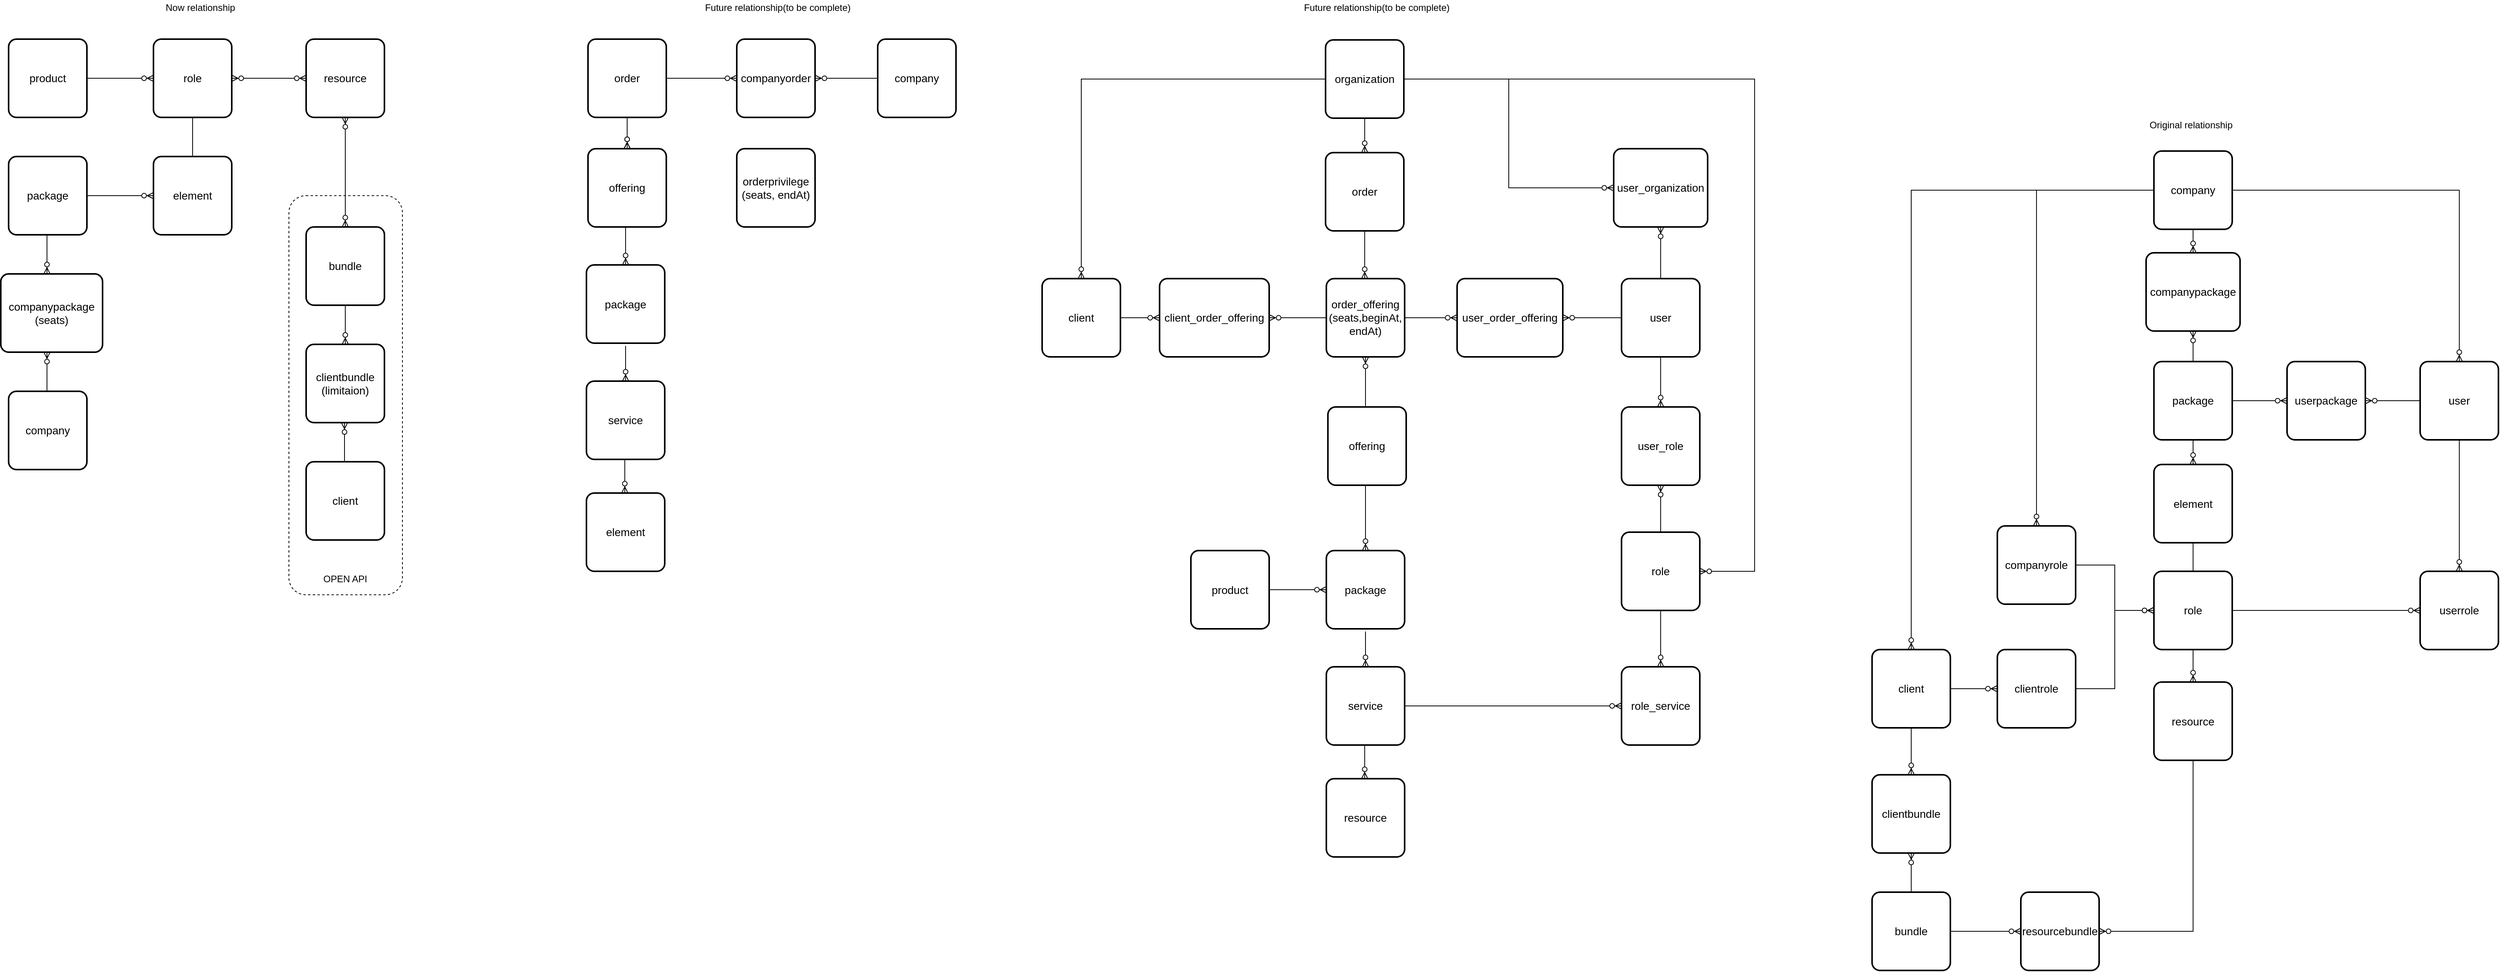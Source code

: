 <mxfile version="12.0.3" type="github" pages="1"><diagram id="8rNjCtrvhXQfWSVZfF7X" name="Page-1"><mxGraphModel dx="1422" dy="790" grid="1" gridSize="10" guides="1" tooltips="1" connect="1" arrows="1" fold="1" page="1" pageScale="1" pageWidth="850" pageHeight="1100" math="0" shadow="0"><root><mxCell id="0"/><mxCell id="1" parent="0"/><mxCell id="m2EdKk_1sG6vqFNajFpE-1" value="product" style="strokeWidth=2;rounded=1;arcSize=10;whiteSpace=wrap;html=1;align=center;fontSize=14;" parent="1" vertex="1"><mxGeometry x="240" y="130" width="100" height="100" as="geometry"/></mxCell><mxCell id="m2EdKk_1sG6vqFNajFpE-2" value="role" style="strokeWidth=2;rounded=1;arcSize=10;whiteSpace=wrap;html=1;align=center;fontSize=14;" parent="1" vertex="1"><mxGeometry x="425" y="130" width="100" height="100" as="geometry"/></mxCell><mxCell id="m2EdKk_1sG6vqFNajFpE-3" value="resource" style="strokeWidth=2;rounded=1;arcSize=10;whiteSpace=wrap;html=1;align=center;fontSize=14;" parent="1" vertex="1"><mxGeometry x="620" y="130" width="100" height="100" as="geometry"/></mxCell><mxCell id="m2EdKk_1sG6vqFNajFpE-4" value="package" style="strokeWidth=2;rounded=1;arcSize=10;whiteSpace=wrap;html=1;align=center;fontSize=14;" parent="1" vertex="1"><mxGeometry x="240" y="280" width="100" height="100" as="geometry"/></mxCell><mxCell id="m2EdKk_1sG6vqFNajFpE-5" value="element" style="strokeWidth=2;rounded=1;arcSize=10;whiteSpace=wrap;html=1;align=center;fontSize=14;" parent="1" vertex="1"><mxGeometry x="425" y="280" width="100" height="100" as="geometry"/></mxCell><mxCell id="m2EdKk_1sG6vqFNajFpE-7" value="" style="edgeStyle=entityRelationEdgeStyle;fontSize=12;html=1;endArrow=ERzeroToMany;endFill=1;exitX=1;exitY=0.5;exitDx=0;exitDy=0;entryX=0;entryY=0.5;entryDx=0;entryDy=0;" parent="1" source="m2EdKk_1sG6vqFNajFpE-1" target="m2EdKk_1sG6vqFNajFpE-2" edge="1"><mxGeometry width="100" height="100" relative="1" as="geometry"><mxPoint x="350" y="320" as="sourcePoint"/><mxPoint x="450" y="220" as="targetPoint"/></mxGeometry></mxCell><mxCell id="m2EdKk_1sG6vqFNajFpE-9" value="" style="edgeStyle=entityRelationEdgeStyle;fontSize=12;html=1;endArrow=ERzeroToMany;endFill=1;startArrow=ERzeroToMany;entryX=0;entryY=0.5;entryDx=0;entryDy=0;exitX=1;exitY=0.5;exitDx=0;exitDy=0;" parent="1" source="m2EdKk_1sG6vqFNajFpE-2" target="m2EdKk_1sG6vqFNajFpE-3" edge="1"><mxGeometry width="100" height="100" relative="1" as="geometry"><mxPoint x="500" y="250" as="sourcePoint"/><mxPoint x="600" y="150" as="targetPoint"/></mxGeometry></mxCell><mxCell id="m2EdKk_1sG6vqFNajFpE-11" value="" style="endArrow=none;html=1;entryX=0.5;entryY=1;entryDx=0;entryDy=0;exitX=0.5;exitY=0;exitDx=0;exitDy=0;" parent="1" source="m2EdKk_1sG6vqFNajFpE-5" target="m2EdKk_1sG6vqFNajFpE-2" edge="1"><mxGeometry width="50" height="50" relative="1" as="geometry"><mxPoint x="510" y="590" as="sourcePoint"/><mxPoint x="560" y="540" as="targetPoint"/></mxGeometry></mxCell><mxCell id="m2EdKk_1sG6vqFNajFpE-12" value="" style="edgeStyle=entityRelationEdgeStyle;fontSize=12;html=1;endArrow=ERzeroToMany;endFill=1;entryX=0;entryY=0.5;entryDx=0;entryDy=0;" parent="1" source="m2EdKk_1sG6vqFNajFpE-4" target="m2EdKk_1sG6vqFNajFpE-5" edge="1"><mxGeometry width="100" height="100" relative="1" as="geometry"><mxPoint x="240" y="500" as="sourcePoint"/><mxPoint x="340" y="400" as="targetPoint"/></mxGeometry></mxCell><mxCell id="m2EdKk_1sG6vqFNajFpE-13" value="bundle" style="strokeWidth=2;rounded=1;arcSize=10;whiteSpace=wrap;html=1;align=center;fontSize=14;" parent="1" vertex="1"><mxGeometry x="620" y="370" width="100" height="100" as="geometry"/></mxCell><mxCell id="m2EdKk_1sG6vqFNajFpE-15" value="clientbundle&lt;br&gt;(limitaion)" style="strokeWidth=2;rounded=1;arcSize=10;whiteSpace=wrap;html=1;align=center;fontSize=14;" parent="1" vertex="1"><mxGeometry x="620" y="520" width="100" height="100" as="geometry"/></mxCell><mxCell id="m2EdKk_1sG6vqFNajFpE-17" value="" style="endArrow=ERzeroToMany;startArrow=ERzeroToMany;endFill=1;startFill=1;html=1;strokeColor=#000000;exitX=0.5;exitY=1;exitDx=0;exitDy=0;entryX=0.5;entryY=0;entryDx=0;entryDy=0;" parent="1" source="m2EdKk_1sG6vqFNajFpE-3" target="m2EdKk_1sG6vqFNajFpE-13" edge="1"><mxGeometry width="160" relative="1" as="geometry"><mxPoint x="730" y="230" as="sourcePoint"/><mxPoint x="780" y="300" as="targetPoint"/></mxGeometry></mxCell><mxCell id="m2EdKk_1sG6vqFNajFpE-18" value="" style="endArrow=ERzeroToMany;startArrow=none;endFill=1;startFill=0;html=1;strokeColor=#000000;exitX=0.5;exitY=1;exitDx=0;exitDy=0;entryX=0.5;entryY=0;entryDx=0;entryDy=0;" parent="1" edge="1"><mxGeometry width="160" relative="1" as="geometry"><mxPoint x="670" y="470" as="sourcePoint"/><mxPoint x="670" y="520" as="targetPoint"/></mxGeometry></mxCell><mxCell id="m2EdKk_1sG6vqFNajFpE-19" value="client" style="strokeWidth=2;rounded=1;arcSize=10;whiteSpace=wrap;html=1;align=center;fontSize=14;" parent="1" vertex="1"><mxGeometry x="620" y="670" width="100" height="100" as="geometry"/></mxCell><mxCell id="m2EdKk_1sG6vqFNajFpE-21" value="" style="endArrow=none;startArrow=ERzeroToMany;endFill=0;startFill=1;html=1;strokeColor=#000000;exitX=0.5;exitY=1;exitDx=0;exitDy=0;entryX=0.5;entryY=0;entryDx=0;entryDy=0;" parent="1" edge="1"><mxGeometry width="160" relative="1" as="geometry"><mxPoint x="669" y="620" as="sourcePoint"/><mxPoint x="669" y="670" as="targetPoint"/></mxGeometry></mxCell><mxCell id="m2EdKk_1sG6vqFNajFpE-22" value="company&lt;br&gt;" style="strokeWidth=2;rounded=1;arcSize=10;whiteSpace=wrap;html=1;align=center;fontSize=14;" parent="1" vertex="1"><mxGeometry x="240" y="580" width="100" height="100" as="geometry"/></mxCell><mxCell id="m2EdKk_1sG6vqFNajFpE-23" value="companypackage&lt;br&gt;(seats)" style="strokeWidth=2;rounded=1;arcSize=10;whiteSpace=wrap;html=1;align=center;fontSize=14;" parent="1" vertex="1"><mxGeometry x="230" y="430" width="130" height="100" as="geometry"/></mxCell><mxCell id="m2EdKk_1sG6vqFNajFpE-27" value="" style="endArrow=ERzeroToMany;startArrow=none;endFill=1;startFill=0;html=1;strokeColor=#000000;exitX=0.5;exitY=1;exitDx=0;exitDy=0;entryX=0.5;entryY=0;entryDx=0;entryDy=0;" parent="1" edge="1"><mxGeometry width="160" relative="1" as="geometry"><mxPoint x="289" y="380" as="sourcePoint"/><mxPoint x="289" y="430" as="targetPoint"/></mxGeometry></mxCell><mxCell id="m2EdKk_1sG6vqFNajFpE-28" value="" style="endArrow=none;startArrow=ERzeroToMany;endFill=0;startFill=1;html=1;strokeColor=#000000;exitX=0.5;exitY=1;exitDx=0;exitDy=0;entryX=0.5;entryY=0;entryDx=0;entryDy=0;" parent="1" edge="1"><mxGeometry width="160" relative="1" as="geometry"><mxPoint x="289" y="530" as="sourcePoint"/><mxPoint x="289" y="580" as="targetPoint"/></mxGeometry></mxCell><mxCell id="m2EdKk_1sG6vqFNajFpE-29" value="" style="rounded=1;whiteSpace=wrap;html=1;dashed=1;fillColor=none;" parent="1" vertex="1"><mxGeometry x="598" y="330" width="145" height="510" as="geometry"/></mxCell><mxCell id="m2EdKk_1sG6vqFNajFpE-30" value="OPEN API" style="text;html=1;strokeColor=none;fillColor=none;align=center;verticalAlign=middle;whiteSpace=wrap;rounded=0;dashed=1;" parent="1" vertex="1"><mxGeometry x="630" y="810" width="80" height="20" as="geometry"/></mxCell><mxCell id="m2EdKk_1sG6vqFNajFpE-31" value="order" style="strokeWidth=2;rounded=1;arcSize=10;whiteSpace=wrap;html=1;align=center;fontSize=14;fillColor=none;" parent="1" vertex="1"><mxGeometry x="980" y="130" width="100" height="100" as="geometry"/></mxCell><mxCell id="m2EdKk_1sG6vqFNajFpE-39" value="" style="edgeStyle=orthogonalEdgeStyle;rounded=1;orthogonalLoop=1;jettySize=auto;html=1;startArrow=ERzeroToMany;startFill=1;endArrow=none;endFill=0;targetPerimeterSpacing=0;strokeColor=#000000;" parent="1" source="m2EdKk_1sG6vqFNajFpE-32" target="m2EdKk_1sG6vqFNajFpE-31" edge="1"><mxGeometry relative="1" as="geometry"/></mxCell><mxCell id="m2EdKk_1sG6vqFNajFpE-32" value="offering" style="strokeWidth=2;rounded=1;arcSize=10;whiteSpace=wrap;html=1;align=center;fontSize=14;fillColor=none;" parent="1" vertex="1"><mxGeometry x="980" y="270" width="100" height="100" as="geometry"/></mxCell><mxCell id="m2EdKk_1sG6vqFNajFpE-33" value="package" style="strokeWidth=2;rounded=1;arcSize=10;whiteSpace=wrap;html=1;align=center;fontSize=14;fillColor=none;" parent="1" vertex="1"><mxGeometry x="978" y="418.5" width="100" height="100" as="geometry"/></mxCell><mxCell id="m2EdKk_1sG6vqFNajFpE-34" value="service" style="strokeWidth=2;rounded=1;arcSize=10;whiteSpace=wrap;html=1;align=center;fontSize=14;fillColor=none;" parent="1" vertex="1"><mxGeometry x="978" y="567" width="100" height="100" as="geometry"/></mxCell><mxCell id="m2EdKk_1sG6vqFNajFpE-35" value="element" style="strokeWidth=2;rounded=1;arcSize=10;whiteSpace=wrap;html=1;align=center;fontSize=14;fillColor=none;" parent="1" vertex="1"><mxGeometry x="978" y="710" width="100" height="100" as="geometry"/></mxCell><mxCell id="m2EdKk_1sG6vqFNajFpE-38" value="" style="endArrow=ERzeroToMany;startArrow=none;endFill=1;startFill=0;html=1;strokeColor=#000000;exitX=0.5;exitY=1;exitDx=0;exitDy=0;" parent="1" edge="1"><mxGeometry width="160" relative="1" as="geometry"><mxPoint x="1030" y="230" as="sourcePoint"/><mxPoint x="1030" y="270" as="targetPoint"/></mxGeometry></mxCell><mxCell id="m2EdKk_1sG6vqFNajFpE-42" value="" style="endArrow=ERzeroToMany;startArrow=none;endFill=1;startFill=0;html=1;strokeColor=#000000;entryX=0.5;entryY=0;entryDx=0;entryDy=0;" parent="1" target="m2EdKk_1sG6vqFNajFpE-34" edge="1"><mxGeometry width="160" relative="1" as="geometry"><mxPoint x="1028" y="522" as="sourcePoint"/><mxPoint x="1027" y="562" as="targetPoint"/></mxGeometry></mxCell><mxCell id="m2EdKk_1sG6vqFNajFpE-43" value="" style="endArrow=ERzeroToMany;startArrow=none;endFill=1;startFill=0;html=1;strokeColor=#000000;exitX=0.5;exitY=1;exitDx=0;exitDy=0;" parent="1" edge="1"><mxGeometry width="160" relative="1" as="geometry"><mxPoint x="1027" y="667" as="sourcePoint"/><mxPoint x="1027" y="710" as="targetPoint"/></mxGeometry></mxCell><mxCell id="m2EdKk_1sG6vqFNajFpE-45" value="" style="endArrow=ERzeroToMany;startArrow=none;endFill=1;startFill=0;html=1;strokeColor=#000000;entryX=0.5;entryY=0;entryDx=0;entryDy=0;" parent="1" target="m2EdKk_1sG6vqFNajFpE-33" edge="1"><mxGeometry width="160" relative="1" as="geometry"><mxPoint x="1028" y="370" as="sourcePoint"/><mxPoint x="1028" y="413" as="targetPoint"/></mxGeometry></mxCell><mxCell id="m2EdKk_1sG6vqFNajFpE-48" value="companyorder" style="strokeWidth=2;rounded=1;arcSize=10;whiteSpace=wrap;html=1;align=center;fontSize=14;fillColor=none;" parent="1" vertex="1"><mxGeometry x="1170" y="130" width="100" height="100" as="geometry"/></mxCell><mxCell id="m2EdKk_1sG6vqFNajFpE-49" value="company" style="strokeWidth=2;rounded=1;arcSize=10;whiteSpace=wrap;html=1;align=center;fontSize=14;fillColor=none;" parent="1" vertex="1"><mxGeometry x="1350" y="130" width="100" height="100" as="geometry"/></mxCell><mxCell id="m2EdKk_1sG6vqFNajFpE-50" value="" style="endArrow=ERzeroToMany;startArrow=none;endFill=1;startFill=0;html=1;strokeColor=#000000;exitX=1;exitY=0.5;exitDx=0;exitDy=0;entryX=0;entryY=0.5;entryDx=0;entryDy=0;" parent="1" source="m2EdKk_1sG6vqFNajFpE-31" target="m2EdKk_1sG6vqFNajFpE-48" edge="1"><mxGeometry width="160" relative="1" as="geometry"><mxPoint x="1341" y="320" as="sourcePoint"/><mxPoint x="1110" y="492" as="targetPoint"/></mxGeometry></mxCell><mxCell id="m2EdKk_1sG6vqFNajFpE-51" value="" style="endArrow=ERzeroToMany;startArrow=none;endFill=1;startFill=0;html=1;strokeColor=#000000;exitX=0;exitY=0.5;exitDx=0;exitDy=0;entryX=1;entryY=0.5;entryDx=0;entryDy=0;" parent="1" source="m2EdKk_1sG6vqFNajFpE-49" target="m2EdKk_1sG6vqFNajFpE-48" edge="1"><mxGeometry width="160" relative="1" as="geometry"><mxPoint x="1290" y="459.5" as="sourcePoint"/><mxPoint x="1380" y="459.5" as="targetPoint"/></mxGeometry></mxCell><mxCell id="m2EdKk_1sG6vqFNajFpE-52" value="Now relationship" style="text;html=1;strokeColor=none;fillColor=none;align=center;verticalAlign=middle;whiteSpace=wrap;rounded=0;" parent="1" vertex="1"><mxGeometry x="420" y="80" width="130" height="20" as="geometry"/></mxCell><mxCell id="m2EdKk_1sG6vqFNajFpE-53" value="Future relationship(to be complete)" style="text;html=1;strokeColor=none;fillColor=none;align=center;verticalAlign=middle;whiteSpace=wrap;rounded=0;" parent="1" vertex="1"><mxGeometry x="1105" y="80" width="235" height="20" as="geometry"/></mxCell><mxCell id="nTx4LBWtkfxXUajb-I4Q-1" value="order" style="strokeWidth=2;rounded=1;arcSize=10;whiteSpace=wrap;html=1;align=center;fontSize=14;fillColor=none;" vertex="1" parent="1"><mxGeometry x="1922" y="275" width="100" height="100" as="geometry"/></mxCell><mxCell id="nTx4LBWtkfxXUajb-I4Q-2" value="" style="edgeStyle=orthogonalEdgeStyle;rounded=1;orthogonalLoop=1;jettySize=auto;html=1;startArrow=ERzeroToMany;startFill=1;endArrow=none;endFill=0;targetPerimeterSpacing=0;strokeColor=#000000;" edge="1" parent="1"><mxGeometry relative="1" as="geometry"><mxPoint x="1972" y="436" as="sourcePoint"/><mxPoint x="1972" y="376" as="targetPoint"/></mxGeometry></mxCell><mxCell id="nTx4LBWtkfxXUajb-I4Q-3" value="offering" style="strokeWidth=2;rounded=1;arcSize=10;whiteSpace=wrap;html=1;align=center;fontSize=14;fillColor=none;" vertex="1" parent="1"><mxGeometry x="1925" y="600" width="100" height="100" as="geometry"/></mxCell><mxCell id="nTx4LBWtkfxXUajb-I4Q-4" value="package" style="strokeWidth=2;rounded=1;arcSize=10;whiteSpace=wrap;html=1;align=center;fontSize=14;fillColor=none;" vertex="1" parent="1"><mxGeometry x="1923" y="783.5" width="100" height="100" as="geometry"/></mxCell><mxCell id="nTx4LBWtkfxXUajb-I4Q-98" style="edgeStyle=orthogonalEdgeStyle;rounded=0;orthogonalLoop=1;jettySize=auto;html=1;exitX=1;exitY=0.5;exitDx=0;exitDy=0;entryX=0;entryY=0.5;entryDx=0;entryDy=0;startArrow=none;startFill=0;endArrow=ERzeroToMany;endFill=1;" edge="1" parent="1" source="nTx4LBWtkfxXUajb-I4Q-5" target="nTx4LBWtkfxXUajb-I4Q-95"><mxGeometry relative="1" as="geometry"/></mxCell><mxCell id="nTx4LBWtkfxXUajb-I4Q-5" value="service" style="strokeWidth=2;rounded=1;arcSize=10;whiteSpace=wrap;html=1;align=center;fontSize=14;fillColor=none;" vertex="1" parent="1"><mxGeometry x="1923" y="932" width="100" height="100" as="geometry"/></mxCell><mxCell id="nTx4LBWtkfxXUajb-I4Q-6" value="resource" style="strokeWidth=2;rounded=1;arcSize=10;whiteSpace=wrap;html=1;align=center;fontSize=14;fillColor=none;" vertex="1" parent="1"><mxGeometry x="1923" y="1075" width="100" height="100" as="geometry"/></mxCell><mxCell id="nTx4LBWtkfxXUajb-I4Q-8" value="" style="endArrow=ERzeroToMany;startArrow=none;endFill=1;startFill=0;html=1;strokeColor=#000000;entryX=0.5;entryY=0;entryDx=0;entryDy=0;" edge="1" parent="1" target="nTx4LBWtkfxXUajb-I4Q-5"><mxGeometry width="160" relative="1" as="geometry"><mxPoint x="1973" y="887" as="sourcePoint"/><mxPoint x="1972" y="927" as="targetPoint"/></mxGeometry></mxCell><mxCell id="nTx4LBWtkfxXUajb-I4Q-9" value="" style="endArrow=ERzeroToMany;startArrow=none;endFill=1;startFill=0;html=1;strokeColor=#000000;exitX=0.5;exitY=1;exitDx=0;exitDy=0;" edge="1" parent="1"><mxGeometry width="160" relative="1" as="geometry"><mxPoint x="1972" y="1032" as="sourcePoint"/><mxPoint x="1972" y="1075" as="targetPoint"/></mxGeometry></mxCell><mxCell id="nTx4LBWtkfxXUajb-I4Q-10" value="" style="endArrow=ERzeroToMany;startArrow=none;endFill=1;startFill=0;html=1;strokeColor=#000000;entryX=0.5;entryY=0;entryDx=0;entryDy=0;" edge="1" parent="1" target="nTx4LBWtkfxXUajb-I4Q-4"><mxGeometry width="160" relative="1" as="geometry"><mxPoint x="1973" y="700" as="sourcePoint"/><mxPoint x="1973" y="743" as="targetPoint"/></mxGeometry></mxCell><mxCell id="nTx4LBWtkfxXUajb-I4Q-12" value="organization" style="strokeWidth=2;rounded=1;arcSize=10;whiteSpace=wrap;html=1;align=center;fontSize=14;fillColor=none;" vertex="1" parent="1"><mxGeometry x="1922" y="131" width="100" height="100" as="geometry"/></mxCell><mxCell id="nTx4LBWtkfxXUajb-I4Q-15" value="Future relationship(to be complete)" style="text;html=1;strokeColor=none;fillColor=none;align=center;verticalAlign=middle;whiteSpace=wrap;rounded=0;" vertex="1" parent="1"><mxGeometry x="1870" y="80" width="235" height="20" as="geometry"/></mxCell><mxCell id="nTx4LBWtkfxXUajb-I4Q-16" value="" style="endArrow=ERzeroToMany;startArrow=none;endFill=1;startFill=0;html=1;strokeColor=#000000;exitX=0.5;exitY=1;exitDx=0;exitDy=0;entryX=0.5;entryY=0;entryDx=0;entryDy=0;" edge="1" parent="1" source="nTx4LBWtkfxXUajb-I4Q-12" target="nTx4LBWtkfxXUajb-I4Q-1"><mxGeometry width="160" relative="1" as="geometry"><mxPoint x="1970" y="210" as="sourcePoint"/><mxPoint x="1970" y="270" as="targetPoint"/></mxGeometry></mxCell><mxCell id="nTx4LBWtkfxXUajb-I4Q-17" value="order_offering&lt;br&gt;(seats,beginAt,&lt;br&gt;endAt)" style="strokeWidth=2;rounded=1;arcSize=10;whiteSpace=wrap;html=1;align=center;fontSize=14;fillColor=none;" vertex="1" parent="1"><mxGeometry x="1923" y="436" width="100" height="100" as="geometry"/></mxCell><mxCell id="nTx4LBWtkfxXUajb-I4Q-19" value="" style="endArrow=none;startArrow=ERzeroToMany;endFill=0;startFill=1;html=1;strokeColor=#000000;exitX=0.5;exitY=1;exitDx=0;exitDy=0;" edge="1" parent="1" source="nTx4LBWtkfxXUajb-I4Q-17"><mxGeometry width="160" relative="1" as="geometry"><mxPoint x="1984" y="591" as="sourcePoint"/><mxPoint x="1973" y="600" as="targetPoint"/></mxGeometry></mxCell><mxCell id="nTx4LBWtkfxXUajb-I4Q-22" value="user" style="strokeWidth=2;rounded=1;arcSize=10;whiteSpace=wrap;html=1;align=center;fontSize=14;fillColor=none;" vertex="1" parent="1"><mxGeometry x="2300" y="436" width="100" height="100" as="geometry"/></mxCell><mxCell id="nTx4LBWtkfxXUajb-I4Q-28" style="edgeStyle=orthogonalEdgeStyle;rounded=0;orthogonalLoop=1;jettySize=auto;html=1;exitX=1;exitY=0.5;exitDx=0;exitDy=0;startArrow=ERzeroToMany;startFill=1;endArrow=none;endFill=0;" edge="1" parent="1" source="nTx4LBWtkfxXUajb-I4Q-23" target="nTx4LBWtkfxXUajb-I4Q-22"><mxGeometry relative="1" as="geometry"/></mxCell><mxCell id="nTx4LBWtkfxXUajb-I4Q-23" value="user_order_offering" style="strokeWidth=2;rounded=1;arcSize=10;whiteSpace=wrap;html=1;align=center;fontSize=14;fillColor=none;" vertex="1" parent="1"><mxGeometry x="2090" y="436" width="135" height="100" as="geometry"/></mxCell><mxCell id="nTx4LBWtkfxXUajb-I4Q-27" value="" style="edgeStyle=orthogonalEdgeStyle;rounded=1;orthogonalLoop=1;jettySize=auto;html=1;startArrow=ERzeroToMany;startFill=1;endArrow=none;endFill=0;targetPerimeterSpacing=0;strokeColor=#000000;entryX=1;entryY=0.5;entryDx=0;entryDy=0;exitX=0;exitY=0.5;exitDx=0;exitDy=0;" edge="1" parent="1" source="nTx4LBWtkfxXUajb-I4Q-23" target="nTx4LBWtkfxXUajb-I4Q-17"><mxGeometry relative="1" as="geometry"><mxPoint x="2130" y="446" as="sourcePoint"/><mxPoint x="2033" y="496" as="targetPoint"/></mxGeometry></mxCell><mxCell id="nTx4LBWtkfxXUajb-I4Q-32" style="edgeStyle=orthogonalEdgeStyle;rounded=0;orthogonalLoop=1;jettySize=auto;html=1;exitX=0;exitY=0.5;exitDx=0;exitDy=0;entryX=1;entryY=0.5;entryDx=0;entryDy=0;startArrow=ERzeroToMany;startFill=1;endArrow=none;endFill=0;" edge="1" parent="1" source="nTx4LBWtkfxXUajb-I4Q-29" target="nTx4LBWtkfxXUajb-I4Q-12"><mxGeometry relative="1" as="geometry"/></mxCell><mxCell id="nTx4LBWtkfxXUajb-I4Q-33" style="edgeStyle=orthogonalEdgeStyle;rounded=0;orthogonalLoop=1;jettySize=auto;html=1;exitX=0.5;exitY=1;exitDx=0;exitDy=0;entryX=0.5;entryY=0;entryDx=0;entryDy=0;startArrow=ERzeroToMany;startFill=1;endArrow=none;endFill=0;" edge="1" parent="1" source="nTx4LBWtkfxXUajb-I4Q-29" target="nTx4LBWtkfxXUajb-I4Q-22"><mxGeometry relative="1" as="geometry"/></mxCell><mxCell id="nTx4LBWtkfxXUajb-I4Q-29" value="user_organization" style="strokeWidth=2;rounded=1;arcSize=10;whiteSpace=wrap;html=1;align=center;fontSize=14;fillColor=none;" vertex="1" parent="1"><mxGeometry x="2290" y="270" width="120" height="100" as="geometry"/></mxCell><mxCell id="nTx4LBWtkfxXUajb-I4Q-34" style="edgeStyle=orthogonalEdgeStyle;rounded=0;orthogonalLoop=1;jettySize=auto;html=1;exitX=0.5;exitY=0;exitDx=0;exitDy=0;entryX=0;entryY=0.5;entryDx=0;entryDy=0;startArrow=ERzeroToMany;startFill=1;endArrow=none;endFill=0;" edge="1" parent="1" source="nTx4LBWtkfxXUajb-I4Q-30" target="nTx4LBWtkfxXUajb-I4Q-12"><mxGeometry relative="1" as="geometry"/></mxCell><mxCell id="nTx4LBWtkfxXUajb-I4Q-30" value="client" style="strokeWidth=2;rounded=1;arcSize=10;whiteSpace=wrap;html=1;align=center;fontSize=14;fillColor=none;" vertex="1" parent="1"><mxGeometry x="1560" y="436" width="100" height="100" as="geometry"/></mxCell><mxCell id="nTx4LBWtkfxXUajb-I4Q-37" style="edgeStyle=orthogonalEdgeStyle;rounded=0;orthogonalLoop=1;jettySize=auto;html=1;exitX=0;exitY=0.5;exitDx=0;exitDy=0;entryX=1;entryY=0.5;entryDx=0;entryDy=0;startArrow=ERzeroToMany;startFill=1;endArrow=none;endFill=0;" edge="1" parent="1" source="nTx4LBWtkfxXUajb-I4Q-35" target="nTx4LBWtkfxXUajb-I4Q-30"><mxGeometry relative="1" as="geometry"/></mxCell><mxCell id="nTx4LBWtkfxXUajb-I4Q-38" style="edgeStyle=orthogonalEdgeStyle;rounded=0;orthogonalLoop=1;jettySize=auto;html=1;exitX=1;exitY=0.5;exitDx=0;exitDy=0;entryX=0;entryY=0.5;entryDx=0;entryDy=0;startArrow=ERzeroToMany;startFill=1;endArrow=none;endFill=0;" edge="1" parent="1" source="nTx4LBWtkfxXUajb-I4Q-35" target="nTx4LBWtkfxXUajb-I4Q-17"><mxGeometry relative="1" as="geometry"/></mxCell><mxCell id="nTx4LBWtkfxXUajb-I4Q-35" value="client_order_offering" style="strokeWidth=2;rounded=1;arcSize=10;whiteSpace=wrap;html=1;align=center;fontSize=14;fillColor=none;" vertex="1" parent="1"><mxGeometry x="1710" y="436" width="140" height="100" as="geometry"/></mxCell><mxCell id="nTx4LBWtkfxXUajb-I4Q-47" style="edgeStyle=orthogonalEdgeStyle;rounded=0;orthogonalLoop=1;jettySize=auto;html=1;exitX=1;exitY=0.5;exitDx=0;exitDy=0;entryX=1;entryY=0.5;entryDx=0;entryDy=0;startArrow=ERzeroToMany;startFill=1;endArrow=none;endFill=0;" edge="1" parent="1" source="nTx4LBWtkfxXUajb-I4Q-39" target="nTx4LBWtkfxXUajb-I4Q-12"><mxGeometry relative="1" as="geometry"><Array as="points"><mxPoint x="2470" y="810"/><mxPoint x="2470" y="181"/></Array></mxGeometry></mxCell><mxCell id="nTx4LBWtkfxXUajb-I4Q-99" style="edgeStyle=orthogonalEdgeStyle;rounded=0;orthogonalLoop=1;jettySize=auto;html=1;exitX=0.5;exitY=1;exitDx=0;exitDy=0;entryX=0.5;entryY=0;entryDx=0;entryDy=0;startArrow=none;startFill=0;endArrow=ERzeroToMany;endFill=1;" edge="1" parent="1" source="nTx4LBWtkfxXUajb-I4Q-39" target="nTx4LBWtkfxXUajb-I4Q-95"><mxGeometry relative="1" as="geometry"/></mxCell><mxCell id="nTx4LBWtkfxXUajb-I4Q-39" value="role" style="strokeWidth=2;rounded=1;arcSize=10;whiteSpace=wrap;html=1;align=center;fontSize=14;fillColor=none;" vertex="1" parent="1"><mxGeometry x="2300" y="760" width="100" height="100" as="geometry"/></mxCell><mxCell id="nTx4LBWtkfxXUajb-I4Q-45" style="edgeStyle=orthogonalEdgeStyle;rounded=0;orthogonalLoop=1;jettySize=auto;html=1;exitX=0.5;exitY=0;exitDx=0;exitDy=0;entryX=0.5;entryY=1;entryDx=0;entryDy=0;startArrow=ERzeroToMany;startFill=1;endArrow=none;endFill=0;" edge="1" parent="1" source="nTx4LBWtkfxXUajb-I4Q-41" target="nTx4LBWtkfxXUajb-I4Q-22"><mxGeometry relative="1" as="geometry"/></mxCell><mxCell id="nTx4LBWtkfxXUajb-I4Q-46" style="edgeStyle=orthogonalEdgeStyle;rounded=0;orthogonalLoop=1;jettySize=auto;html=1;exitX=0.5;exitY=1;exitDx=0;exitDy=0;startArrow=ERzeroToMany;startFill=1;endArrow=none;endFill=0;" edge="1" parent="1" source="nTx4LBWtkfxXUajb-I4Q-41" target="nTx4LBWtkfxXUajb-I4Q-39"><mxGeometry relative="1" as="geometry"/></mxCell><mxCell id="nTx4LBWtkfxXUajb-I4Q-41" value="user_role" style="strokeWidth=2;rounded=1;arcSize=10;whiteSpace=wrap;html=1;align=center;fontSize=14;fillColor=none;" vertex="1" parent="1"><mxGeometry x="2300" y="600" width="100" height="100" as="geometry"/></mxCell><mxCell id="nTx4LBWtkfxXUajb-I4Q-48" value="orderprivilege&lt;br&gt;(seats, endAt)" style="strokeWidth=2;rounded=1;arcSize=10;whiteSpace=wrap;html=1;align=center;fontSize=14;fillColor=none;" vertex="1" parent="1"><mxGeometry x="1170" y="270" width="100" height="100" as="geometry"/></mxCell><mxCell id="nTx4LBWtkfxXUajb-I4Q-58" style="edgeStyle=orthogonalEdgeStyle;rounded=0;orthogonalLoop=1;jettySize=auto;html=1;exitX=0.5;exitY=0;exitDx=0;exitDy=0;entryX=0.5;entryY=1;entryDx=0;entryDy=0;startArrow=ERzeroToMany;startFill=1;endArrow=none;endFill=0;" edge="1" parent="1" source="nTx4LBWtkfxXUajb-I4Q-49" target="nTx4LBWtkfxXUajb-I4Q-50"><mxGeometry relative="1" as="geometry"/></mxCell><mxCell id="nTx4LBWtkfxXUajb-I4Q-91" style="edgeStyle=orthogonalEdgeStyle;rounded=0;orthogonalLoop=1;jettySize=auto;html=1;exitX=0.5;exitY=1;exitDx=0;exitDy=0;entryX=1;entryY=0.5;entryDx=0;entryDy=0;startArrow=none;startFill=0;endArrow=ERzeroToMany;endFill=1;" edge="1" parent="1" source="nTx4LBWtkfxXUajb-I4Q-49" target="nTx4LBWtkfxXUajb-I4Q-89"><mxGeometry relative="1" as="geometry"/></mxCell><mxCell id="nTx4LBWtkfxXUajb-I4Q-49" value="resource" style="strokeWidth=2;rounded=1;arcSize=10;whiteSpace=wrap;html=1;align=center;fontSize=14;fillColor=none;" vertex="1" parent="1"><mxGeometry x="2980" y="951.5" width="100" height="100" as="geometry"/></mxCell><mxCell id="nTx4LBWtkfxXUajb-I4Q-59" style="edgeStyle=orthogonalEdgeStyle;rounded=0;orthogonalLoop=1;jettySize=auto;html=1;exitX=0.5;exitY=0;exitDx=0;exitDy=0;entryX=0.5;entryY=1;entryDx=0;entryDy=0;startArrow=none;startFill=0;endArrow=none;endFill=0;" edge="1" parent="1" source="nTx4LBWtkfxXUajb-I4Q-50" target="nTx4LBWtkfxXUajb-I4Q-53"><mxGeometry relative="1" as="geometry"/></mxCell><mxCell id="nTx4LBWtkfxXUajb-I4Q-72" style="edgeStyle=orthogonalEdgeStyle;rounded=0;orthogonalLoop=1;jettySize=auto;html=1;exitX=1;exitY=0.5;exitDx=0;exitDy=0;entryX=0;entryY=0.5;entryDx=0;entryDy=0;startArrow=none;startFill=0;endArrow=ERzeroToMany;endFill=1;" edge="1" parent="1" source="nTx4LBWtkfxXUajb-I4Q-50" target="nTx4LBWtkfxXUajb-I4Q-67"><mxGeometry relative="1" as="geometry"/></mxCell><mxCell id="nTx4LBWtkfxXUajb-I4Q-50" value="role" style="strokeWidth=2;rounded=1;arcSize=10;whiteSpace=wrap;html=1;align=center;fontSize=14;fillColor=none;" vertex="1" parent="1"><mxGeometry x="2980" y="810" width="100" height="100" as="geometry"/></mxCell><mxCell id="nTx4LBWtkfxXUajb-I4Q-61" style="edgeStyle=orthogonalEdgeStyle;rounded=0;orthogonalLoop=1;jettySize=auto;html=1;exitX=0.5;exitY=1;exitDx=0;exitDy=0;entryX=0.5;entryY=0;entryDx=0;entryDy=0;startArrow=none;startFill=0;endArrow=ERzeroToMany;endFill=1;" edge="1" parent="1" source="nTx4LBWtkfxXUajb-I4Q-51" target="nTx4LBWtkfxXUajb-I4Q-56"><mxGeometry relative="1" as="geometry"/></mxCell><mxCell id="nTx4LBWtkfxXUajb-I4Q-68" style="edgeStyle=orthogonalEdgeStyle;rounded=0;orthogonalLoop=1;jettySize=auto;html=1;exitX=1;exitY=0.5;exitDx=0;exitDy=0;entryX=0.5;entryY=0;entryDx=0;entryDy=0;startArrow=none;startFill=0;endArrow=ERzeroToMany;endFill=1;" edge="1" parent="1" source="nTx4LBWtkfxXUajb-I4Q-51" target="nTx4LBWtkfxXUajb-I4Q-63"><mxGeometry relative="1" as="geometry"/></mxCell><mxCell id="nTx4LBWtkfxXUajb-I4Q-73" style="edgeStyle=orthogonalEdgeStyle;rounded=0;orthogonalLoop=1;jettySize=auto;html=1;exitX=0;exitY=0.5;exitDx=0;exitDy=0;entryX=0.5;entryY=0;entryDx=0;entryDy=0;startArrow=none;startFill=0;endArrow=ERzeroToMany;endFill=1;" edge="1" parent="1" source="nTx4LBWtkfxXUajb-I4Q-51" target="nTx4LBWtkfxXUajb-I4Q-66"><mxGeometry relative="1" as="geometry"/></mxCell><mxCell id="nTx4LBWtkfxXUajb-I4Q-79" style="edgeStyle=orthogonalEdgeStyle;rounded=0;orthogonalLoop=1;jettySize=auto;html=1;exitX=0;exitY=0.5;exitDx=0;exitDy=0;startArrow=none;startFill=0;endArrow=ERzeroToMany;endFill=1;" edge="1" parent="1" source="nTx4LBWtkfxXUajb-I4Q-51" target="nTx4LBWtkfxXUajb-I4Q-69"><mxGeometry relative="1" as="geometry"/></mxCell><mxCell id="nTx4LBWtkfxXUajb-I4Q-51" value="company" style="strokeWidth=2;rounded=1;arcSize=10;whiteSpace=wrap;html=1;align=center;fontSize=14;fillColor=none;" vertex="1" parent="1"><mxGeometry x="2980" y="273" width="100" height="100" as="geometry"/></mxCell><mxCell id="nTx4LBWtkfxXUajb-I4Q-52" value="userpackage" style="strokeWidth=2;rounded=1;arcSize=10;whiteSpace=wrap;html=1;align=center;fontSize=14;fillColor=none;" vertex="1" parent="1"><mxGeometry x="3150" y="542" width="100" height="100" as="geometry"/></mxCell><mxCell id="nTx4LBWtkfxXUajb-I4Q-53" value="element" style="strokeWidth=2;rounded=1;arcSize=10;whiteSpace=wrap;html=1;align=center;fontSize=14;fillColor=none;" vertex="1" parent="1"><mxGeometry x="2980" y="673.5" width="100" height="100" as="geometry"/></mxCell><mxCell id="nTx4LBWtkfxXUajb-I4Q-60" style="edgeStyle=orthogonalEdgeStyle;rounded=0;orthogonalLoop=1;jettySize=auto;html=1;exitX=0.5;exitY=1;exitDx=0;exitDy=0;entryX=0.5;entryY=0;entryDx=0;entryDy=0;startArrow=none;startFill=0;endArrow=ERzeroToMany;endFill=1;" edge="1" parent="1" source="nTx4LBWtkfxXUajb-I4Q-55" target="nTx4LBWtkfxXUajb-I4Q-53"><mxGeometry relative="1" as="geometry"/></mxCell><mxCell id="nTx4LBWtkfxXUajb-I4Q-62" style="edgeStyle=orthogonalEdgeStyle;rounded=0;orthogonalLoop=1;jettySize=auto;html=1;exitX=0.5;exitY=0;exitDx=0;exitDy=0;entryX=0.5;entryY=1;entryDx=0;entryDy=0;startArrow=none;startFill=0;endArrow=ERzeroToMany;endFill=1;" edge="1" parent="1" source="nTx4LBWtkfxXUajb-I4Q-55" target="nTx4LBWtkfxXUajb-I4Q-56"><mxGeometry relative="1" as="geometry"/></mxCell><mxCell id="nTx4LBWtkfxXUajb-I4Q-64" style="edgeStyle=orthogonalEdgeStyle;rounded=0;orthogonalLoop=1;jettySize=auto;html=1;exitX=1;exitY=0.5;exitDx=0;exitDy=0;entryX=0;entryY=0.5;entryDx=0;entryDy=0;startArrow=none;startFill=0;endArrow=ERzeroToMany;endFill=1;" edge="1" parent="1" source="nTx4LBWtkfxXUajb-I4Q-55" target="nTx4LBWtkfxXUajb-I4Q-52"><mxGeometry relative="1" as="geometry"/></mxCell><mxCell id="nTx4LBWtkfxXUajb-I4Q-55" value="package" style="strokeWidth=2;rounded=1;arcSize=10;whiteSpace=wrap;html=1;align=center;fontSize=14;fillColor=none;" vertex="1" parent="1"><mxGeometry x="2980" y="542" width="100" height="100" as="geometry"/></mxCell><mxCell id="nTx4LBWtkfxXUajb-I4Q-56" value="companypackage" style="strokeWidth=2;rounded=1;arcSize=10;whiteSpace=wrap;html=1;align=center;fontSize=14;fillColor=none;" vertex="1" parent="1"><mxGeometry x="2970" y="403" width="120" height="100" as="geometry"/></mxCell><mxCell id="nTx4LBWtkfxXUajb-I4Q-65" style="edgeStyle=orthogonalEdgeStyle;rounded=0;orthogonalLoop=1;jettySize=auto;html=1;exitX=0;exitY=0.5;exitDx=0;exitDy=0;entryX=1;entryY=0.5;entryDx=0;entryDy=0;startArrow=none;startFill=0;endArrow=ERzeroToMany;endFill=1;" edge="1" parent="1" source="nTx4LBWtkfxXUajb-I4Q-63" target="nTx4LBWtkfxXUajb-I4Q-52"><mxGeometry relative="1" as="geometry"/></mxCell><mxCell id="nTx4LBWtkfxXUajb-I4Q-71" style="edgeStyle=orthogonalEdgeStyle;rounded=0;orthogonalLoop=1;jettySize=auto;html=1;exitX=0.5;exitY=1;exitDx=0;exitDy=0;entryX=0.5;entryY=0;entryDx=0;entryDy=0;startArrow=none;startFill=0;endArrow=ERzeroToMany;endFill=1;" edge="1" parent="1" source="nTx4LBWtkfxXUajb-I4Q-63" target="nTx4LBWtkfxXUajb-I4Q-67"><mxGeometry relative="1" as="geometry"/></mxCell><mxCell id="nTx4LBWtkfxXUajb-I4Q-63" value="user" style="strokeWidth=2;rounded=1;arcSize=10;whiteSpace=wrap;html=1;align=center;fontSize=14;fillColor=none;" vertex="1" parent="1"><mxGeometry x="3320" y="542" width="100" height="100" as="geometry"/></mxCell><mxCell id="nTx4LBWtkfxXUajb-I4Q-74" style="edgeStyle=orthogonalEdgeStyle;rounded=0;orthogonalLoop=1;jettySize=auto;html=1;exitX=1;exitY=0.5;exitDx=0;exitDy=0;entryX=0;entryY=0.5;entryDx=0;entryDy=0;startArrow=none;startFill=0;endArrow=ERzeroToMany;endFill=1;" edge="1" parent="1" source="nTx4LBWtkfxXUajb-I4Q-66" target="nTx4LBWtkfxXUajb-I4Q-50"><mxGeometry relative="1" as="geometry"/></mxCell><mxCell id="nTx4LBWtkfxXUajb-I4Q-66" value="companyrole" style="strokeWidth=2;rounded=1;arcSize=10;whiteSpace=wrap;html=1;align=center;fontSize=14;fillColor=none;" vertex="1" parent="1"><mxGeometry x="2780" y="752" width="100" height="100" as="geometry"/></mxCell><mxCell id="nTx4LBWtkfxXUajb-I4Q-67" value="userrole" style="strokeWidth=2;rounded=1;arcSize=10;whiteSpace=wrap;html=1;align=center;fontSize=14;fillColor=none;" vertex="1" parent="1"><mxGeometry x="3320" y="810" width="100" height="100" as="geometry"/></mxCell><mxCell id="nTx4LBWtkfxXUajb-I4Q-77" style="edgeStyle=orthogonalEdgeStyle;rounded=0;orthogonalLoop=1;jettySize=auto;html=1;exitX=1;exitY=0.5;exitDx=0;exitDy=0;entryX=0;entryY=0.5;entryDx=0;entryDy=0;startArrow=none;startFill=0;endArrow=ERzeroToMany;endFill=1;" edge="1" parent="1" source="nTx4LBWtkfxXUajb-I4Q-69" target="nTx4LBWtkfxXUajb-I4Q-70"><mxGeometry relative="1" as="geometry"/></mxCell><mxCell id="nTx4LBWtkfxXUajb-I4Q-87" style="edgeStyle=orthogonalEdgeStyle;rounded=0;orthogonalLoop=1;jettySize=auto;html=1;exitX=0.5;exitY=1;exitDx=0;exitDy=0;entryX=0.5;entryY=0;entryDx=0;entryDy=0;startArrow=none;startFill=0;endArrow=ERzeroToMany;endFill=1;" edge="1" parent="1" source="nTx4LBWtkfxXUajb-I4Q-69" target="nTx4LBWtkfxXUajb-I4Q-86"><mxGeometry relative="1" as="geometry"/></mxCell><mxCell id="nTx4LBWtkfxXUajb-I4Q-69" value="client" style="strokeWidth=2;rounded=1;arcSize=10;whiteSpace=wrap;html=1;align=center;fontSize=14;fillColor=none;" vertex="1" parent="1"><mxGeometry x="2620" y="910" width="100" height="100" as="geometry"/></mxCell><mxCell id="nTx4LBWtkfxXUajb-I4Q-75" style="edgeStyle=orthogonalEdgeStyle;rounded=0;orthogonalLoop=1;jettySize=auto;html=1;exitX=1;exitY=0.5;exitDx=0;exitDy=0;entryX=0;entryY=0.5;entryDx=0;entryDy=0;startArrow=none;startFill=0;endArrow=ERzeroToMany;endFill=1;" edge="1" parent="1" source="nTx4LBWtkfxXUajb-I4Q-70" target="nTx4LBWtkfxXUajb-I4Q-50"><mxGeometry relative="1" as="geometry"/></mxCell><mxCell id="nTx4LBWtkfxXUajb-I4Q-70" value="clientrole" style="strokeWidth=2;rounded=1;arcSize=10;whiteSpace=wrap;html=1;align=center;fontSize=14;fillColor=none;" vertex="1" parent="1"><mxGeometry x="2780" y="910" width="100" height="100" as="geometry"/></mxCell><mxCell id="nTx4LBWtkfxXUajb-I4Q-88" style="edgeStyle=orthogonalEdgeStyle;rounded=0;orthogonalLoop=1;jettySize=auto;html=1;exitX=0.5;exitY=0;exitDx=0;exitDy=0;entryX=0.5;entryY=1;entryDx=0;entryDy=0;startArrow=none;startFill=0;endArrow=ERzeroToMany;endFill=1;" edge="1" parent="1" source="nTx4LBWtkfxXUajb-I4Q-85" target="nTx4LBWtkfxXUajb-I4Q-86"><mxGeometry relative="1" as="geometry"/></mxCell><mxCell id="nTx4LBWtkfxXUajb-I4Q-90" style="edgeStyle=orthogonalEdgeStyle;rounded=0;orthogonalLoop=1;jettySize=auto;html=1;exitX=1;exitY=0.5;exitDx=0;exitDy=0;entryX=0;entryY=0.5;entryDx=0;entryDy=0;startArrow=none;startFill=0;endArrow=ERzeroToMany;endFill=1;" edge="1" parent="1" source="nTx4LBWtkfxXUajb-I4Q-85" target="nTx4LBWtkfxXUajb-I4Q-89"><mxGeometry relative="1" as="geometry"/></mxCell><mxCell id="nTx4LBWtkfxXUajb-I4Q-85" value="bundle" style="strokeWidth=2;rounded=1;arcSize=10;whiteSpace=wrap;html=1;align=center;fontSize=14;" vertex="1" parent="1"><mxGeometry x="2620" y="1220" width="100" height="100" as="geometry"/></mxCell><mxCell id="nTx4LBWtkfxXUajb-I4Q-86" value="clientbundle" style="strokeWidth=2;rounded=1;arcSize=10;whiteSpace=wrap;html=1;align=center;fontSize=14;" vertex="1" parent="1"><mxGeometry x="2620" y="1070" width="100" height="100" as="geometry"/></mxCell><mxCell id="nTx4LBWtkfxXUajb-I4Q-89" value="resourcebundle" style="strokeWidth=2;rounded=1;arcSize=10;whiteSpace=wrap;html=1;align=center;fontSize=14;" vertex="1" parent="1"><mxGeometry x="2810" y="1220" width="100" height="100" as="geometry"/></mxCell><mxCell id="nTx4LBWtkfxXUajb-I4Q-94" value="Original relationship" style="text;html=1;strokeColor=none;fillColor=none;align=center;verticalAlign=middle;whiteSpace=wrap;rounded=0;" vertex="1" parent="1"><mxGeometry x="2910" y="230" width="235" height="20" as="geometry"/></mxCell><mxCell id="nTx4LBWtkfxXUajb-I4Q-95" value="role_service" style="strokeWidth=2;rounded=1;arcSize=10;whiteSpace=wrap;html=1;align=center;fontSize=14;fillColor=none;" vertex="1" parent="1"><mxGeometry x="2300" y="932" width="100" height="100" as="geometry"/></mxCell><mxCell id="nTx4LBWtkfxXUajb-I4Q-102" style="edgeStyle=orthogonalEdgeStyle;rounded=0;orthogonalLoop=1;jettySize=auto;html=1;exitX=1;exitY=0.5;exitDx=0;exitDy=0;startArrow=none;startFill=0;endArrow=ERzeroToMany;endFill=1;" edge="1" parent="1" source="nTx4LBWtkfxXUajb-I4Q-100" target="nTx4LBWtkfxXUajb-I4Q-4"><mxGeometry relative="1" as="geometry"/></mxCell><mxCell id="nTx4LBWtkfxXUajb-I4Q-100" value="product" style="strokeWidth=2;rounded=1;arcSize=10;whiteSpace=wrap;html=1;align=center;fontSize=14;fillColor=none;" vertex="1" parent="1"><mxGeometry x="1750" y="783.5" width="100" height="100" as="geometry"/></mxCell></root></mxGraphModel></diagram></mxfile>